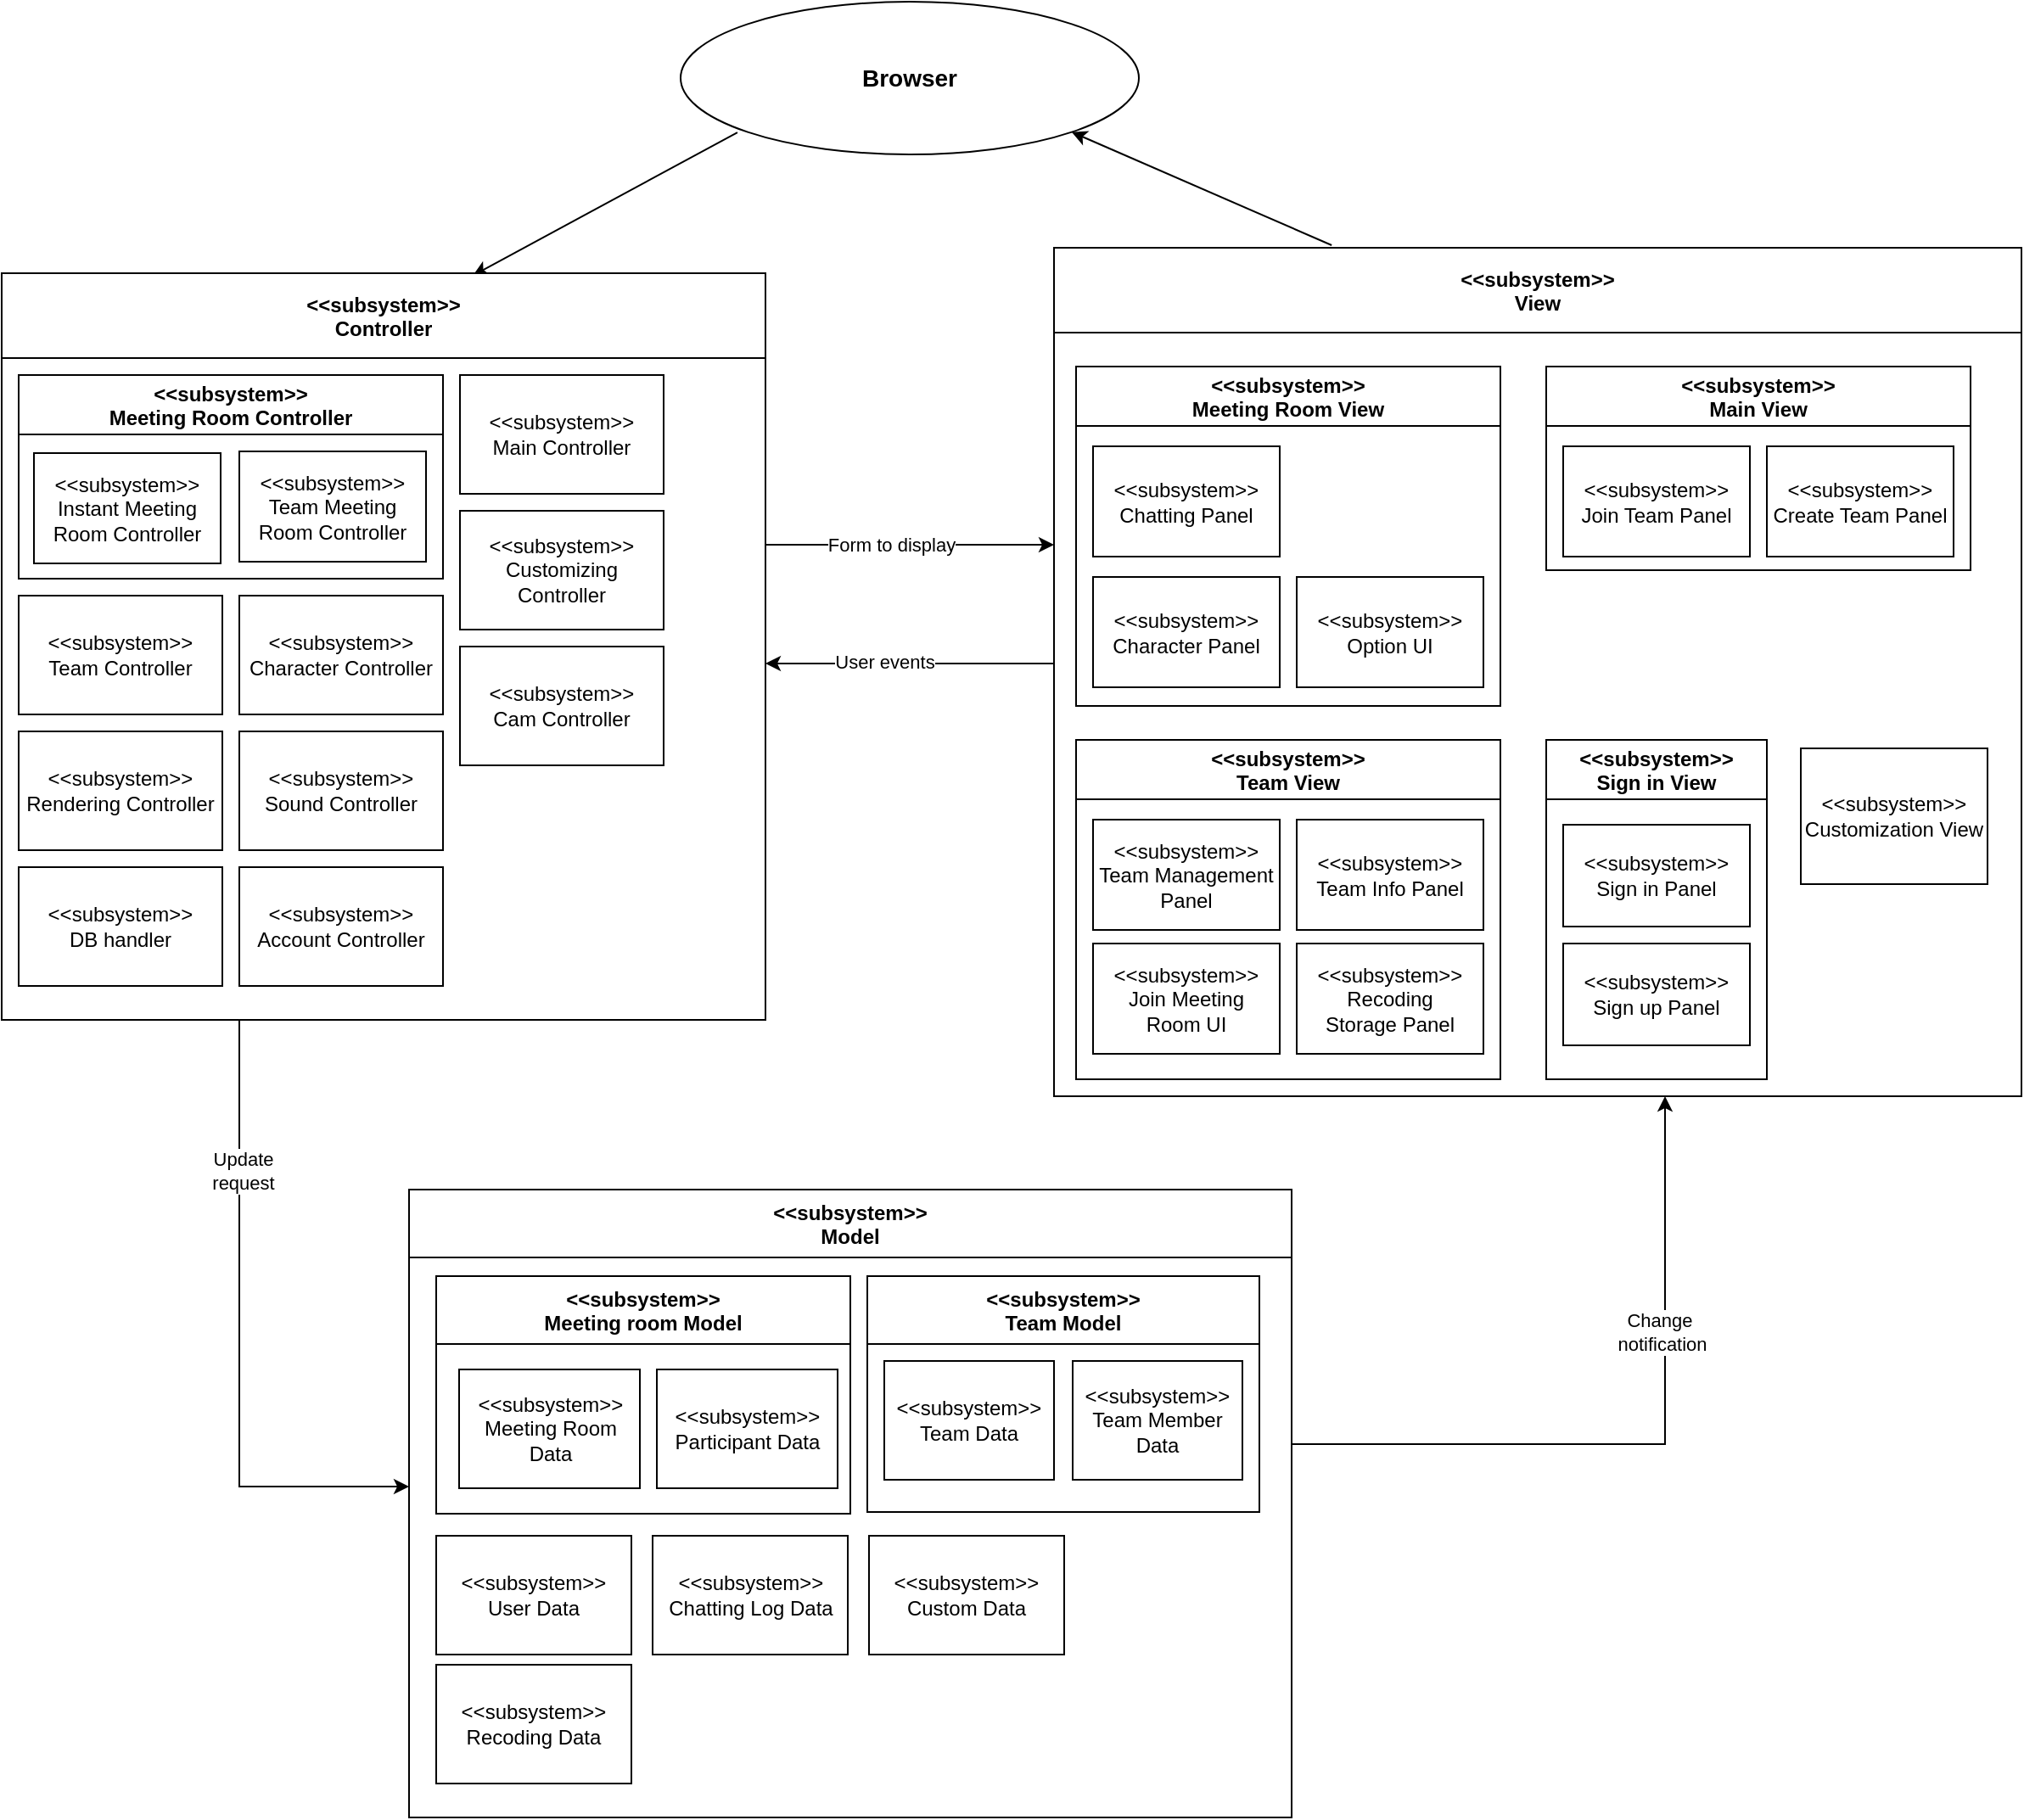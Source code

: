<mxfile version="14.7.6" type="github">
  <diagram id="6Cmy_OJPE_gC6r0TOcEK" name="Page-1">
    <mxGraphModel dx="1412" dy="569" grid="1" gridSize="10" guides="1" tooltips="1" connect="1" arrows="1" fold="1" page="1" pageScale="1" pageWidth="827" pageHeight="1169" math="0" shadow="0">
      <root>
        <mxCell id="0" />
        <mxCell id="1" parent="0" />
        <mxCell id="LpMyZovRpZkSS5u4zfX3-6" style="orthogonalLoop=1;jettySize=auto;html=1;entryX=1;entryY=1;entryDx=0;entryDy=0;exitX=0.287;exitY=-0.003;exitDx=0;exitDy=0;exitPerimeter=0;" parent="1" source="LpMyZovRpZkSS5u4zfX3-38" target="LpMyZovRpZkSS5u4zfX3-4" edge="1">
          <mxGeometry relative="1" as="geometry">
            <mxPoint x="595" y="220" as="sourcePoint" />
          </mxGeometry>
        </mxCell>
        <mxCell id="LpMyZovRpZkSS5u4zfX3-7" style="edgeStyle=none;orthogonalLoop=1;jettySize=auto;html=1;exitX=0.124;exitY=0.856;exitDx=0;exitDy=0;exitPerimeter=0;entryX=0.617;entryY=0.003;entryDx=0;entryDy=0;entryPerimeter=0;" parent="1" source="LpMyZovRpZkSS5u4zfX3-4" target="LpMyZovRpZkSS5u4zfX3-31" edge="1">
          <mxGeometry relative="1" as="geometry">
            <mxPoint x="183.98" y="221.1" as="targetPoint" />
          </mxGeometry>
        </mxCell>
        <mxCell id="LpMyZovRpZkSS5u4zfX3-4" value="&lt;font style=&quot;font-size: 14px&quot;&gt;&lt;b&gt;Browser&lt;/b&gt;&lt;/font&gt;" style="ellipse;whiteSpace=wrap;html=1;" parent="1" vertex="1">
          <mxGeometry x="210" y="50" width="270" height="90" as="geometry" />
        </mxCell>
        <mxCell id="vep_De73C5PHQTmgVMdR-10" style="edgeStyle=orthogonalEdgeStyle;rounded=0;orthogonalLoop=1;jettySize=auto;html=1;" parent="1" source="LpMyZovRpZkSS5u4zfX3-31" target="LpMyZovRpZkSS5u4zfX3-39" edge="1">
          <mxGeometry relative="1" as="geometry">
            <Array as="points">
              <mxPoint x="-50" y="925" />
            </Array>
          </mxGeometry>
        </mxCell>
        <mxCell id="vep_De73C5PHQTmgVMdR-11" value="Update&lt;br&gt;request" style="edgeLabel;html=1;align=center;verticalAlign=middle;resizable=0;points=[];" parent="vep_De73C5PHQTmgVMdR-10" vertex="1" connectable="0">
          <mxGeometry x="-0.528" y="2" relative="1" as="geometry">
            <mxPoint as="offset" />
          </mxGeometry>
        </mxCell>
        <mxCell id="vep_De73C5PHQTmgVMdR-12" style="edgeStyle=orthogonalEdgeStyle;rounded=0;orthogonalLoop=1;jettySize=auto;html=1;" parent="1" source="LpMyZovRpZkSS5u4zfX3-31" target="LpMyZovRpZkSS5u4zfX3-38" edge="1">
          <mxGeometry relative="1" as="geometry">
            <Array as="points">
              <mxPoint x="410" y="370" />
              <mxPoint x="410" y="370" />
            </Array>
          </mxGeometry>
        </mxCell>
        <mxCell id="vep_De73C5PHQTmgVMdR-13" value="Form to display" style="edgeLabel;html=1;align=center;verticalAlign=middle;resizable=0;points=[];" parent="vep_De73C5PHQTmgVMdR-12" vertex="1" connectable="0">
          <mxGeometry x="-0.347" relative="1" as="geometry">
            <mxPoint x="18" as="offset" />
          </mxGeometry>
        </mxCell>
        <mxCell id="LpMyZovRpZkSS5u4zfX3-31" value="&lt;&lt;subsystem&gt;&gt;&#xa;Controller" style="swimlane;startSize=50;" parent="1" vertex="1">
          <mxGeometry x="-190" y="210" width="450" height="440" as="geometry" />
        </mxCell>
        <mxCell id="LpMyZovRpZkSS5u4zfX3-66" value="&amp;lt;&amp;lt;subsystem&amp;gt;&amp;gt;&lt;br&gt;Rendering Controller" style="whiteSpace=wrap;html=1;" parent="LpMyZovRpZkSS5u4zfX3-31" vertex="1">
          <mxGeometry x="10" y="270" width="120" height="70" as="geometry" />
        </mxCell>
        <mxCell id="LpMyZovRpZkSS5u4zfX3-67" value="&amp;lt;&amp;lt;subsystem&amp;gt;&amp;gt;&lt;br&gt;Cam Controller" style="whiteSpace=wrap;html=1;" parent="LpMyZovRpZkSS5u4zfX3-31" vertex="1">
          <mxGeometry x="270" y="220" width="120" height="70" as="geometry" />
        </mxCell>
        <mxCell id="LpMyZovRpZkSS5u4zfX3-68" value="&amp;lt;&amp;lt;subsystem&amp;gt;&amp;gt;&lt;br&gt;Sound Controller" style="whiteSpace=wrap;html=1;" parent="LpMyZovRpZkSS5u4zfX3-31" vertex="1">
          <mxGeometry x="140" y="270" width="120" height="70" as="geometry" />
        </mxCell>
        <mxCell id="Wo7y8Mavbgrlb9PrF5e9-1" value="&amp;lt;&amp;lt;subsystem&amp;gt;&amp;gt;&lt;br&gt;Customizing Controller" style="whiteSpace=wrap;html=1;" parent="LpMyZovRpZkSS5u4zfX3-31" vertex="1">
          <mxGeometry x="270" y="140" width="120" height="70" as="geometry" />
        </mxCell>
        <mxCell id="Wo7y8Mavbgrlb9PrF5e9-2" value="&amp;lt;&amp;lt;subsystem&amp;gt;&amp;gt;&lt;br&gt;Main Controller" style="whiteSpace=wrap;html=1;" parent="LpMyZovRpZkSS5u4zfX3-31" vertex="1">
          <mxGeometry x="270" y="60" width="120" height="70" as="geometry" />
        </mxCell>
        <mxCell id="Wo7y8Mavbgrlb9PrF5e9-4" value="&amp;lt;&amp;lt;subsystem&amp;gt;&amp;gt;&lt;br&gt;Character Controller" style="whiteSpace=wrap;html=1;" parent="LpMyZovRpZkSS5u4zfX3-31" vertex="1">
          <mxGeometry x="140" y="190" width="120" height="70" as="geometry" />
        </mxCell>
        <mxCell id="wee3c2WqPa5s1IGmSt6Y-1" value="&lt;&lt;subsystem&gt;&gt;&#xa;Meeting Room Controller" style="swimlane;startSize=35;" parent="LpMyZovRpZkSS5u4zfX3-31" vertex="1">
          <mxGeometry x="10" y="60" width="250" height="120" as="geometry" />
        </mxCell>
        <mxCell id="wee3c2WqPa5s1IGmSt6Y-2" value="&amp;lt;&amp;lt;subsystem&amp;gt;&amp;gt;&lt;br&gt;Instant Meeting Room Controller" style="whiteSpace=wrap;html=1;" parent="wee3c2WqPa5s1IGmSt6Y-1" vertex="1">
          <mxGeometry x="9" y="46" width="110" height="65" as="geometry" />
        </mxCell>
        <mxCell id="wee3c2WqPa5s1IGmSt6Y-3" style="edgeStyle=none;orthogonalLoop=1;jettySize=auto;html=1;exitX=1;exitY=0.5;exitDx=0;exitDy=0;" parent="wee3c2WqPa5s1IGmSt6Y-1" source="wee3c2WqPa5s1IGmSt6Y-2" target="wee3c2WqPa5s1IGmSt6Y-2" edge="1">
          <mxGeometry relative="1" as="geometry" />
        </mxCell>
        <mxCell id="wee3c2WqPa5s1IGmSt6Y-6" value="&amp;lt;&amp;lt;subsystem&amp;gt;&amp;gt;&lt;br&gt;Team Meeting Room Controller" style="whiteSpace=wrap;html=1;" parent="wee3c2WqPa5s1IGmSt6Y-1" vertex="1">
          <mxGeometry x="130" y="45" width="110" height="65" as="geometry" />
        </mxCell>
        <mxCell id="wee3c2WqPa5s1IGmSt6Y-7" value="&amp;lt;&amp;lt;subsystem&amp;gt;&amp;gt;&lt;br&gt;DB handler" style="whiteSpace=wrap;html=1;" parent="LpMyZovRpZkSS5u4zfX3-31" vertex="1">
          <mxGeometry x="10" y="350" width="120" height="70" as="geometry" />
        </mxCell>
        <mxCell id="wee3c2WqPa5s1IGmSt6Y-8" value="&amp;lt;&amp;lt;subsystem&amp;gt;&amp;gt;&lt;br&gt;Team Controller" style="whiteSpace=wrap;html=1;" parent="LpMyZovRpZkSS5u4zfX3-31" vertex="1">
          <mxGeometry x="10" y="190" width="120" height="70" as="geometry" />
        </mxCell>
        <mxCell id="wee3c2WqPa5s1IGmSt6Y-84" value="&amp;lt;&amp;lt;subsystem&amp;gt;&amp;gt;&lt;br&gt;Account Controller" style="whiteSpace=wrap;html=1;" parent="LpMyZovRpZkSS5u4zfX3-31" vertex="1">
          <mxGeometry x="140" y="350" width="120" height="70" as="geometry" />
        </mxCell>
        <mxCell id="vep_De73C5PHQTmgVMdR-14" style="edgeStyle=orthogonalEdgeStyle;rounded=0;orthogonalLoop=1;jettySize=auto;html=1;" parent="1" source="LpMyZovRpZkSS5u4zfX3-38" target="LpMyZovRpZkSS5u4zfX3-31" edge="1">
          <mxGeometry relative="1" as="geometry">
            <Array as="points">
              <mxPoint x="400" y="440" />
              <mxPoint x="400" y="440" />
            </Array>
          </mxGeometry>
        </mxCell>
        <mxCell id="vep_De73C5PHQTmgVMdR-15" value="User events" style="edgeLabel;html=1;align=center;verticalAlign=middle;resizable=0;points=[];" parent="vep_De73C5PHQTmgVMdR-14" vertex="1" connectable="0">
          <mxGeometry x="0.253" y="-1" relative="1" as="geometry">
            <mxPoint x="6" as="offset" />
          </mxGeometry>
        </mxCell>
        <mxCell id="LpMyZovRpZkSS5u4zfX3-38" value="&lt;&lt;subsystem&gt;&gt;&#xa;View" style="swimlane;startSize=50;" parent="1" vertex="1">
          <mxGeometry x="430" y="195" width="570" height="500" as="geometry" />
        </mxCell>
        <mxCell id="LpMyZovRpZkSS5u4zfX3-93" value="&lt;&lt;subsystem&gt;&gt;&#xa;Meeting Room View" style="swimlane;startSize=35;" parent="LpMyZovRpZkSS5u4zfX3-38" vertex="1">
          <mxGeometry x="13" y="70" width="250" height="200" as="geometry" />
        </mxCell>
        <mxCell id="LpMyZovRpZkSS5u4zfX3-94" value="&amp;lt;&amp;lt;subsystem&amp;gt;&amp;gt;&lt;br&gt;Chatting Panel" style="whiteSpace=wrap;html=1;" parent="LpMyZovRpZkSS5u4zfX3-93" vertex="1">
          <mxGeometry x="10" y="47" width="110" height="65" as="geometry" />
        </mxCell>
        <mxCell id="LpMyZovRpZkSS5u4zfX3-96" style="edgeStyle=none;orthogonalLoop=1;jettySize=auto;html=1;exitX=1;exitY=0.5;exitDx=0;exitDy=0;" parent="LpMyZovRpZkSS5u4zfX3-93" source="LpMyZovRpZkSS5u4zfX3-94" target="LpMyZovRpZkSS5u4zfX3-94" edge="1">
          <mxGeometry relative="1" as="geometry" />
        </mxCell>
        <mxCell id="Wo7y8Mavbgrlb9PrF5e9-8" value="&amp;lt;&amp;lt;subsystem&amp;gt;&amp;gt;&lt;br&gt;Character Panel" style="whiteSpace=wrap;html=1;" parent="LpMyZovRpZkSS5u4zfX3-93" vertex="1">
          <mxGeometry x="10" y="124" width="110" height="65" as="geometry" />
        </mxCell>
        <mxCell id="Wo7y8Mavbgrlb9PrF5e9-9" value="&amp;lt;&amp;lt;subsystem&amp;gt;&amp;gt;&lt;br&gt;Option UI" style="whiteSpace=wrap;html=1;" parent="LpMyZovRpZkSS5u4zfX3-93" vertex="1">
          <mxGeometry x="130" y="124" width="110" height="65" as="geometry" />
        </mxCell>
        <mxCell id="9Y2opS0K8rb7u_Eqx5ES-23" value="&amp;lt;&amp;lt;subsystem&amp;gt;&amp;gt;&lt;br&gt;Customization View" style="whiteSpace=wrap;html=1;" parent="LpMyZovRpZkSS5u4zfX3-38" vertex="1">
          <mxGeometry x="440" y="295" width="110" height="80" as="geometry" />
        </mxCell>
        <mxCell id="wee3c2WqPa5s1IGmSt6Y-22" value="&lt;&lt;subsystem&gt;&gt;&#xa;Team View" style="swimlane;startSize=35;" parent="LpMyZovRpZkSS5u4zfX3-38" vertex="1">
          <mxGeometry x="13" y="290" width="250" height="200" as="geometry" />
        </mxCell>
        <mxCell id="wee3c2WqPa5s1IGmSt6Y-23" value="&amp;lt;&amp;lt;subsystem&amp;gt;&amp;gt;&lt;br&gt;Team Management Panel" style="whiteSpace=wrap;html=1;" parent="wee3c2WqPa5s1IGmSt6Y-22" vertex="1">
          <mxGeometry x="10" y="47" width="110" height="65" as="geometry" />
        </mxCell>
        <mxCell id="wee3c2WqPa5s1IGmSt6Y-24" style="edgeStyle=none;orthogonalLoop=1;jettySize=auto;html=1;exitX=1;exitY=0.5;exitDx=0;exitDy=0;" parent="wee3c2WqPa5s1IGmSt6Y-22" source="wee3c2WqPa5s1IGmSt6Y-23" target="wee3c2WqPa5s1IGmSt6Y-23" edge="1">
          <mxGeometry relative="1" as="geometry" />
        </mxCell>
        <mxCell id="wee3c2WqPa5s1IGmSt6Y-25" value="&amp;lt;&amp;lt;subsystem&amp;gt;&amp;gt;&lt;br&gt;Team Info Panel" style="whiteSpace=wrap;html=1;" parent="wee3c2WqPa5s1IGmSt6Y-22" vertex="1">
          <mxGeometry x="130" y="47" width="110" height="65" as="geometry" />
        </mxCell>
        <mxCell id="wee3c2WqPa5s1IGmSt6Y-83" value="&amp;lt;&amp;lt;subsystem&amp;gt;&amp;gt;&lt;br&gt;Join Meeting &lt;br&gt;Room UI" style="whiteSpace=wrap;html=1;" parent="wee3c2WqPa5s1IGmSt6Y-22" vertex="1">
          <mxGeometry x="10" y="120" width="110" height="65" as="geometry" />
        </mxCell>
        <mxCell id="wee3c2WqPa5s1IGmSt6Y-85" value="&amp;lt;&amp;lt;subsystem&amp;gt;&amp;gt;&lt;br&gt;Recoding &lt;br&gt;Storage Panel" style="whiteSpace=wrap;html=1;" parent="wee3c2WqPa5s1IGmSt6Y-22" vertex="1">
          <mxGeometry x="130" y="120" width="110" height="65" as="geometry" />
        </mxCell>
        <mxCell id="wee3c2WqPa5s1IGmSt6Y-28" value="&lt;&lt;subsystem&gt;&gt;&#xa;Main View" style="swimlane;startSize=35;" parent="LpMyZovRpZkSS5u4zfX3-38" vertex="1">
          <mxGeometry x="290" y="70" width="250" height="120" as="geometry" />
        </mxCell>
        <mxCell id="wee3c2WqPa5s1IGmSt6Y-29" value="&amp;lt;&amp;lt;subsystem&amp;gt;&amp;gt;&lt;br&gt;Join Team Panel" style="whiteSpace=wrap;html=1;" parent="wee3c2WqPa5s1IGmSt6Y-28" vertex="1">
          <mxGeometry x="10" y="47" width="110" height="65" as="geometry" />
        </mxCell>
        <mxCell id="wee3c2WqPa5s1IGmSt6Y-30" style="edgeStyle=none;orthogonalLoop=1;jettySize=auto;html=1;exitX=1;exitY=0.5;exitDx=0;exitDy=0;" parent="wee3c2WqPa5s1IGmSt6Y-28" source="wee3c2WqPa5s1IGmSt6Y-29" target="wee3c2WqPa5s1IGmSt6Y-29" edge="1">
          <mxGeometry relative="1" as="geometry" />
        </mxCell>
        <mxCell id="wee3c2WqPa5s1IGmSt6Y-31" value="&amp;lt;&amp;lt;subsystem&amp;gt;&amp;gt;&lt;br&gt;Create Team Panel" style="whiteSpace=wrap;html=1;" parent="wee3c2WqPa5s1IGmSt6Y-28" vertex="1">
          <mxGeometry x="130" y="47" width="110" height="65" as="geometry" />
        </mxCell>
        <mxCell id="wee3c2WqPa5s1IGmSt6Y-35" value="&lt;&lt;subsystem&gt;&gt;&#xa;Sign in View" style="swimlane;startSize=35;" parent="LpMyZovRpZkSS5u4zfX3-38" vertex="1">
          <mxGeometry x="290" y="290" width="130" height="200" as="geometry" />
        </mxCell>
        <mxCell id="wee3c2WqPa5s1IGmSt6Y-37" style="edgeStyle=none;orthogonalLoop=1;jettySize=auto;html=1;exitX=1;exitY=0.5;exitDx=0;exitDy=0;" parent="wee3c2WqPa5s1IGmSt6Y-35" edge="1">
          <mxGeometry relative="1" as="geometry">
            <mxPoint x="120" y="79.5" as="sourcePoint" />
            <mxPoint x="120" y="79.5" as="targetPoint" />
          </mxGeometry>
        </mxCell>
        <mxCell id="wee3c2WqPa5s1IGmSt6Y-34" value="&amp;lt;&amp;lt;subsystem&amp;gt;&amp;gt;&lt;br&gt;Sign in Panel" style="whiteSpace=wrap;html=1;" parent="wee3c2WqPa5s1IGmSt6Y-35" vertex="1">
          <mxGeometry x="10" y="50" width="110" height="60" as="geometry" />
        </mxCell>
        <mxCell id="wee3c2WqPa5s1IGmSt6Y-82" value="&amp;lt;&amp;lt;subsystem&amp;gt;&amp;gt;&lt;br&gt;Sign up Panel" style="whiteSpace=wrap;html=1;" parent="wee3c2WqPa5s1IGmSt6Y-35" vertex="1">
          <mxGeometry x="10" y="120" width="110" height="60" as="geometry" />
        </mxCell>
        <mxCell id="vep_De73C5PHQTmgVMdR-7" style="edgeStyle=orthogonalEdgeStyle;rounded=0;orthogonalLoop=1;jettySize=auto;html=1;" parent="1" source="LpMyZovRpZkSS5u4zfX3-39" target="LpMyZovRpZkSS5u4zfX3-38" edge="1">
          <mxGeometry relative="1" as="geometry">
            <Array as="points">
              <mxPoint x="790" y="900" />
            </Array>
          </mxGeometry>
        </mxCell>
        <mxCell id="vep_De73C5PHQTmgVMdR-8" value="Change&amp;nbsp;&lt;br&gt;notification" style="edgeLabel;html=1;align=center;verticalAlign=middle;resizable=0;points=[];" parent="vep_De73C5PHQTmgVMdR-7" vertex="1" connectable="0">
          <mxGeometry x="0.684" y="4" relative="1" as="geometry">
            <mxPoint x="2" y="72" as="offset" />
          </mxGeometry>
        </mxCell>
        <mxCell id="LpMyZovRpZkSS5u4zfX3-39" value="&lt;&lt;subsystem&gt;&gt;&#xa;Model" style="swimlane;startSize=40;" parent="1" vertex="1">
          <mxGeometry x="50" y="750" width="520" height="370" as="geometry" />
        </mxCell>
        <mxCell id="Wo7y8Mavbgrlb9PrF5e9-27" value="&amp;lt;&amp;lt;subsystem&amp;gt;&amp;gt;&lt;br&gt;User Data" style="whiteSpace=wrap;html=1;" parent="LpMyZovRpZkSS5u4zfX3-39" vertex="1">
          <mxGeometry x="16" y="204" width="115" height="70" as="geometry" />
        </mxCell>
        <mxCell id="9Y2opS0K8rb7u_Eqx5ES-12" value="&lt;&lt;subsystem&gt;&gt;&#xa;Meeting room Model" style="swimlane;startSize=40;" parent="LpMyZovRpZkSS5u4zfX3-39" vertex="1">
          <mxGeometry x="16" y="51" width="244" height="140" as="geometry" />
        </mxCell>
        <mxCell id="9Y2opS0K8rb7u_Eqx5ES-15" style="edgeStyle=none;orthogonalLoop=1;jettySize=auto;html=1;exitX=1;exitY=0.5;exitDx=0;exitDy=0;" parent="9Y2opS0K8rb7u_Eqx5ES-12" edge="1">
          <mxGeometry relative="1" as="geometry">
            <mxPoint x="120" y="95" as="sourcePoint" />
            <mxPoint x="120" y="95" as="targetPoint" />
          </mxGeometry>
        </mxCell>
        <mxCell id="Wo7y8Mavbgrlb9PrF5e9-20" value="&amp;lt;&amp;lt;subsystem&amp;gt;&amp;gt;&lt;br&gt;Meeting Room Data" style="whiteSpace=wrap;html=1;" parent="9Y2opS0K8rb7u_Eqx5ES-12" vertex="1">
          <mxGeometry x="13.5" y="55" width="106.5" height="70" as="geometry" />
        </mxCell>
        <mxCell id="vep_De73C5PHQTmgVMdR-1" value="&amp;lt;&amp;lt;subsystem&amp;gt;&amp;gt;&lt;br&gt;Participant Data" style="whiteSpace=wrap;html=1;" parent="9Y2opS0K8rb7u_Eqx5ES-12" vertex="1">
          <mxGeometry x="130" y="55" width="106.5" height="70" as="geometry" />
        </mxCell>
        <mxCell id="vep_De73C5PHQTmgVMdR-5" value="&amp;lt;&amp;lt;subsystem&amp;gt;&amp;gt;&lt;br&gt;Chatting Log Data" style="whiteSpace=wrap;html=1;" parent="LpMyZovRpZkSS5u4zfX3-39" vertex="1">
          <mxGeometry x="143.5" y="204" width="115" height="70" as="geometry" />
        </mxCell>
        <mxCell id="vep_De73C5PHQTmgVMdR-6" value="&amp;lt;&amp;lt;subsystem&amp;gt;&amp;gt;&lt;br&gt;Custom Data" style="whiteSpace=wrap;html=1;" parent="LpMyZovRpZkSS5u4zfX3-39" vertex="1">
          <mxGeometry x="271" y="204" width="115" height="70" as="geometry" />
        </mxCell>
        <mxCell id="wee3c2WqPa5s1IGmSt6Y-86" value="&amp;lt;&amp;lt;subsystem&amp;gt;&amp;gt;&lt;br&gt;Recoding Data" style="whiteSpace=wrap;html=1;" parent="LpMyZovRpZkSS5u4zfX3-39" vertex="1">
          <mxGeometry x="16" y="280" width="115" height="70" as="geometry" />
        </mxCell>
        <mxCell id="wee3c2WqPa5s1IGmSt6Y-89" value="&lt;&lt;subsystem&gt;&gt;&#xa;Team Model" style="swimlane;startSize=40;" parent="LpMyZovRpZkSS5u4zfX3-39" vertex="1">
          <mxGeometry x="270" y="51" width="231" height="139" as="geometry" />
        </mxCell>
        <mxCell id="wee3c2WqPa5s1IGmSt6Y-90" style="edgeStyle=none;orthogonalLoop=1;jettySize=auto;html=1;exitX=1;exitY=0.5;exitDx=0;exitDy=0;" parent="wee3c2WqPa5s1IGmSt6Y-89" edge="1">
          <mxGeometry relative="1" as="geometry">
            <mxPoint x="120" y="95" as="sourcePoint" />
            <mxPoint x="120" y="95" as="targetPoint" />
          </mxGeometry>
        </mxCell>
        <mxCell id="wee3c2WqPa5s1IGmSt6Y-88" value="&amp;lt;&amp;lt;subsystem&amp;gt;&amp;gt;&lt;br&gt;Team Member Data" style="whiteSpace=wrap;html=1;" parent="wee3c2WqPa5s1IGmSt6Y-89" vertex="1">
          <mxGeometry x="121" y="50" width="100" height="70" as="geometry" />
        </mxCell>
        <mxCell id="wee3c2WqPa5s1IGmSt6Y-87" value="&amp;lt;&amp;lt;subsystem&amp;gt;&amp;gt;&lt;br&gt;Team Data" style="whiteSpace=wrap;html=1;" parent="wee3c2WqPa5s1IGmSt6Y-89" vertex="1">
          <mxGeometry x="10" y="50" width="100" height="70" as="geometry" />
        </mxCell>
      </root>
    </mxGraphModel>
  </diagram>
</mxfile>
